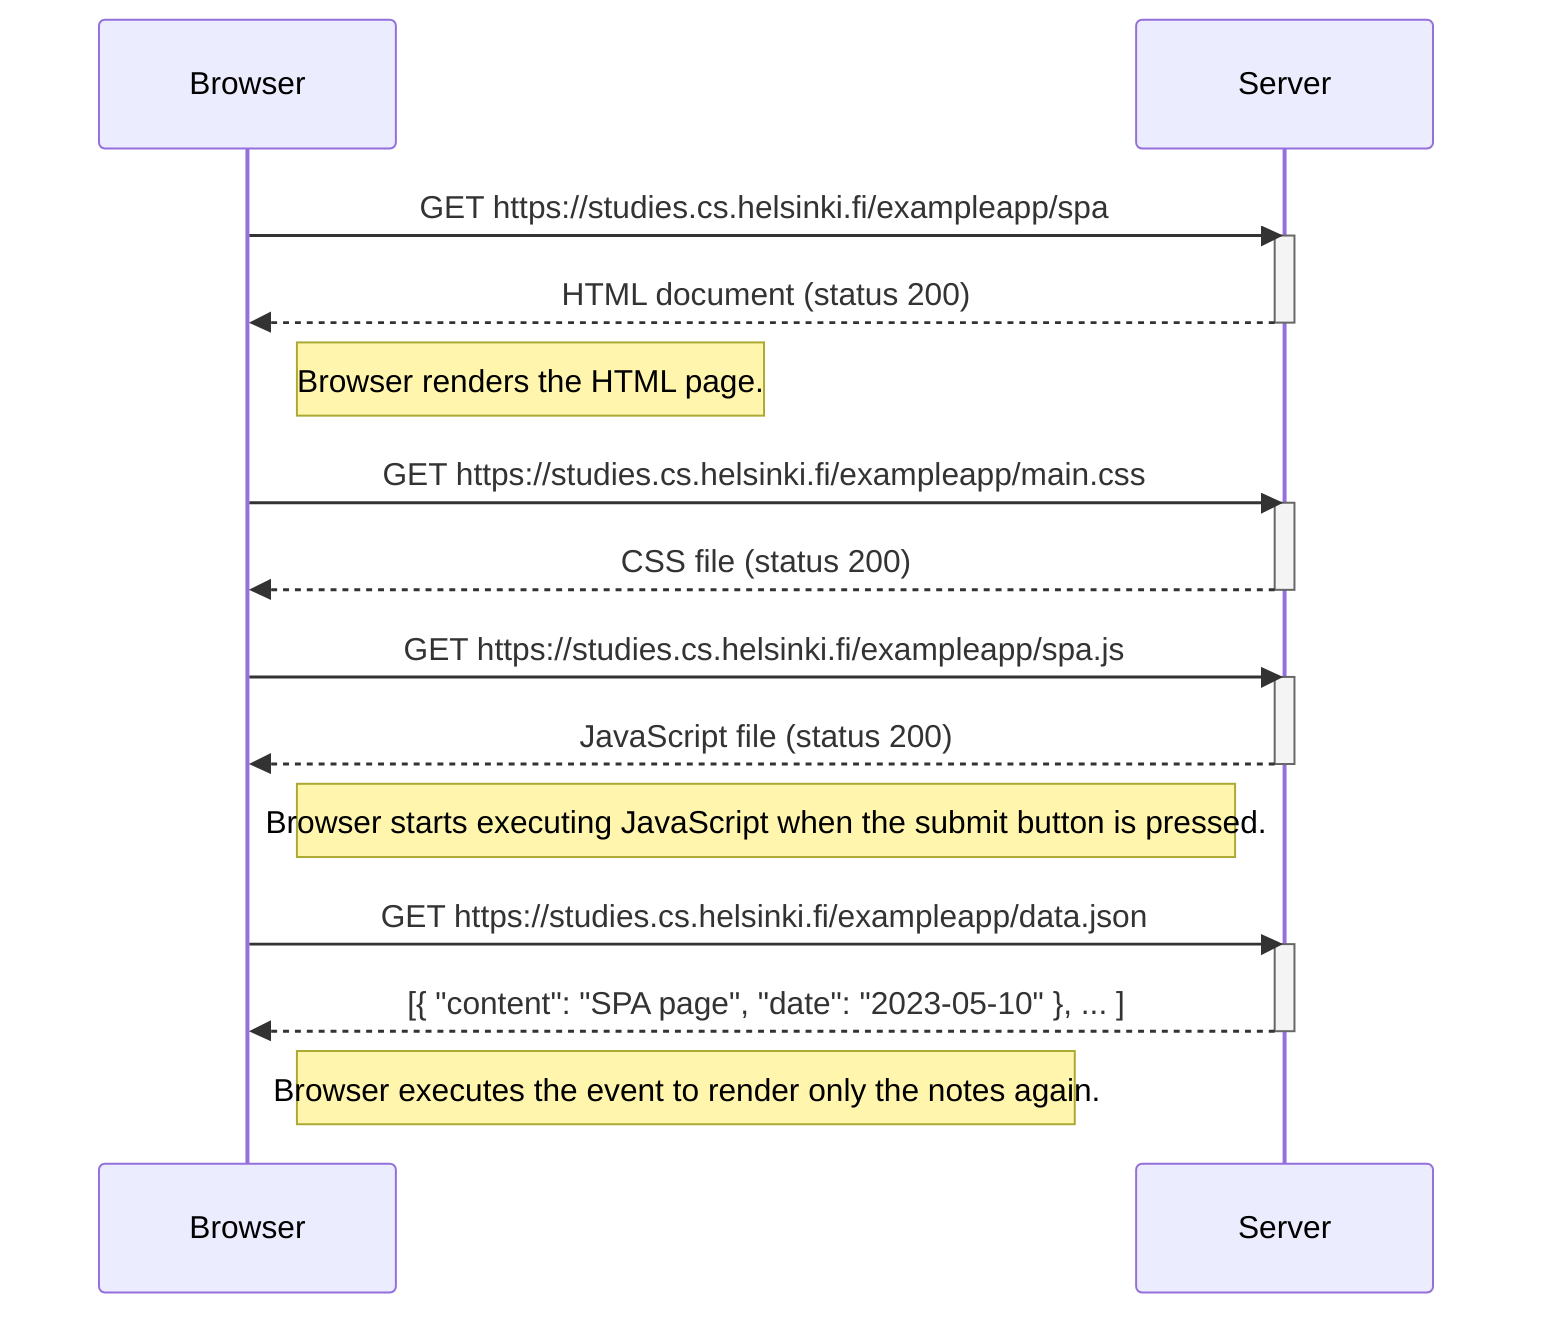 sequenceDiagram
    participant Browser
    participant Server

    Browser->>Server: GET https://studies.cs.helsinki.fi/exampleapp/spa
    activate Server
    Server-->>Browser: HTML document (status 200)
    deactivate Server
    Note right of Browser: Browser renders the HTML page.

    Browser->>Server: GET https://studies.cs.helsinki.fi/exampleapp/main.css
    activate Server
    Server-->>Browser: CSS file (status 200)
    deactivate Server

    Browser->>Server: GET https://studies.cs.helsinki.fi/exampleapp/spa.js
    activate Server
    Server-->>Browser: JavaScript file (status 200)
    deactivate Server
    Note right of Browser: Browser starts executing JavaScript when the submit button is pressed.

    Browser->>Server: GET https://studies.cs.helsinki.fi/exampleapp/data.json
    activate Server
    Server-->>Browser: [{ "content": "SPA page", "date": "2023-05-10" }, ... ]
    deactivate Server
    Note right of Browser: Browser executes the event to render only the notes again.